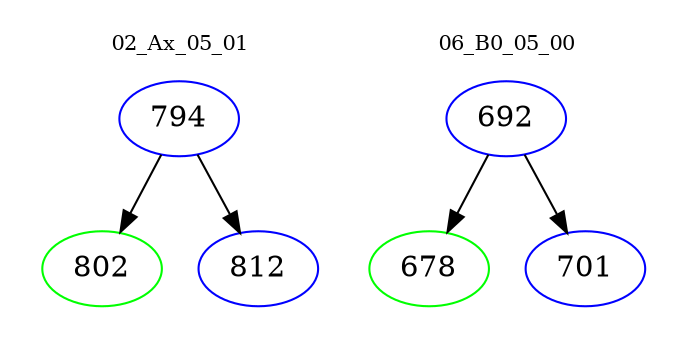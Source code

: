 digraph{
subgraph cluster_0 {
color = white
label = "02_Ax_05_01";
fontsize=10;
T0_794 [label="794", color="blue"]
T0_794 -> T0_802 [color="black"]
T0_802 [label="802", color="green"]
T0_794 -> T0_812 [color="black"]
T0_812 [label="812", color="blue"]
}
subgraph cluster_1 {
color = white
label = "06_B0_05_00";
fontsize=10;
T1_692 [label="692", color="blue"]
T1_692 -> T1_678 [color="black"]
T1_678 [label="678", color="green"]
T1_692 -> T1_701 [color="black"]
T1_701 [label="701", color="blue"]
}
}
